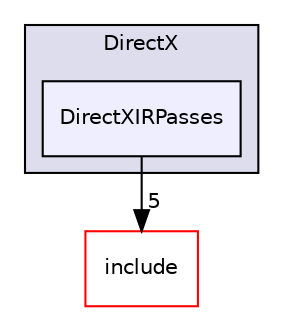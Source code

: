 digraph "lib/Target/DirectX/DirectXIRPasses" {
  bgcolor=transparent;
  compound=true
  node [ fontsize="10", fontname="Helvetica"];
  edge [ labelfontsize="10", labelfontname="Helvetica"];
  subgraph clusterdir_2c957dfb38624d46c4493f76ab744bd5 {
    graph [ bgcolor="#ddddee", pencolor="black", label="DirectX" fontname="Helvetica", fontsize="10", URL="dir_2c957dfb38624d46c4493f76ab744bd5.html"]
  dir_b94eb9c72015d3889423c730bad9dfe7 [shape=box, label="DirectXIRPasses", style="filled", fillcolor="#eeeeff", pencolor="black", URL="dir_b94eb9c72015d3889423c730bad9dfe7.html"];
  }
  dir_d44c64559bbebec7f509842c48db8b23 [shape=box label="include" color="red" URL="dir_d44c64559bbebec7f509842c48db8b23.html"];
  dir_b94eb9c72015d3889423c730bad9dfe7->dir_d44c64559bbebec7f509842c48db8b23 [headlabel="5", labeldistance=1.5 headhref="dir_000134_000001.html"];
}
